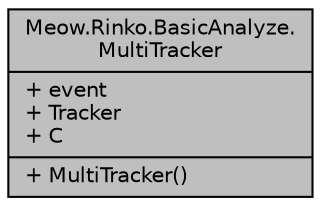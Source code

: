 digraph "Meow.Rinko.BasicAnalyze.MultiTracker"
{
 // LATEX_PDF_SIZE
  edge [fontname="Helvetica",fontsize="10",labelfontname="Helvetica",labelfontsize="10"];
  node [fontname="Helvetica",fontsize="10",shape=record];
  Node1 [label="{Meow.Rinko.BasicAnalyze.\lMultiTracker\n|+ event\l+ Tracker\l+ C\l|+ MultiTracker()\l}",height=0.2,width=0.4,color="black", fillcolor="grey75", style="filled", fontcolor="black",tooltip="多功能榜线高度转换器"];
}
